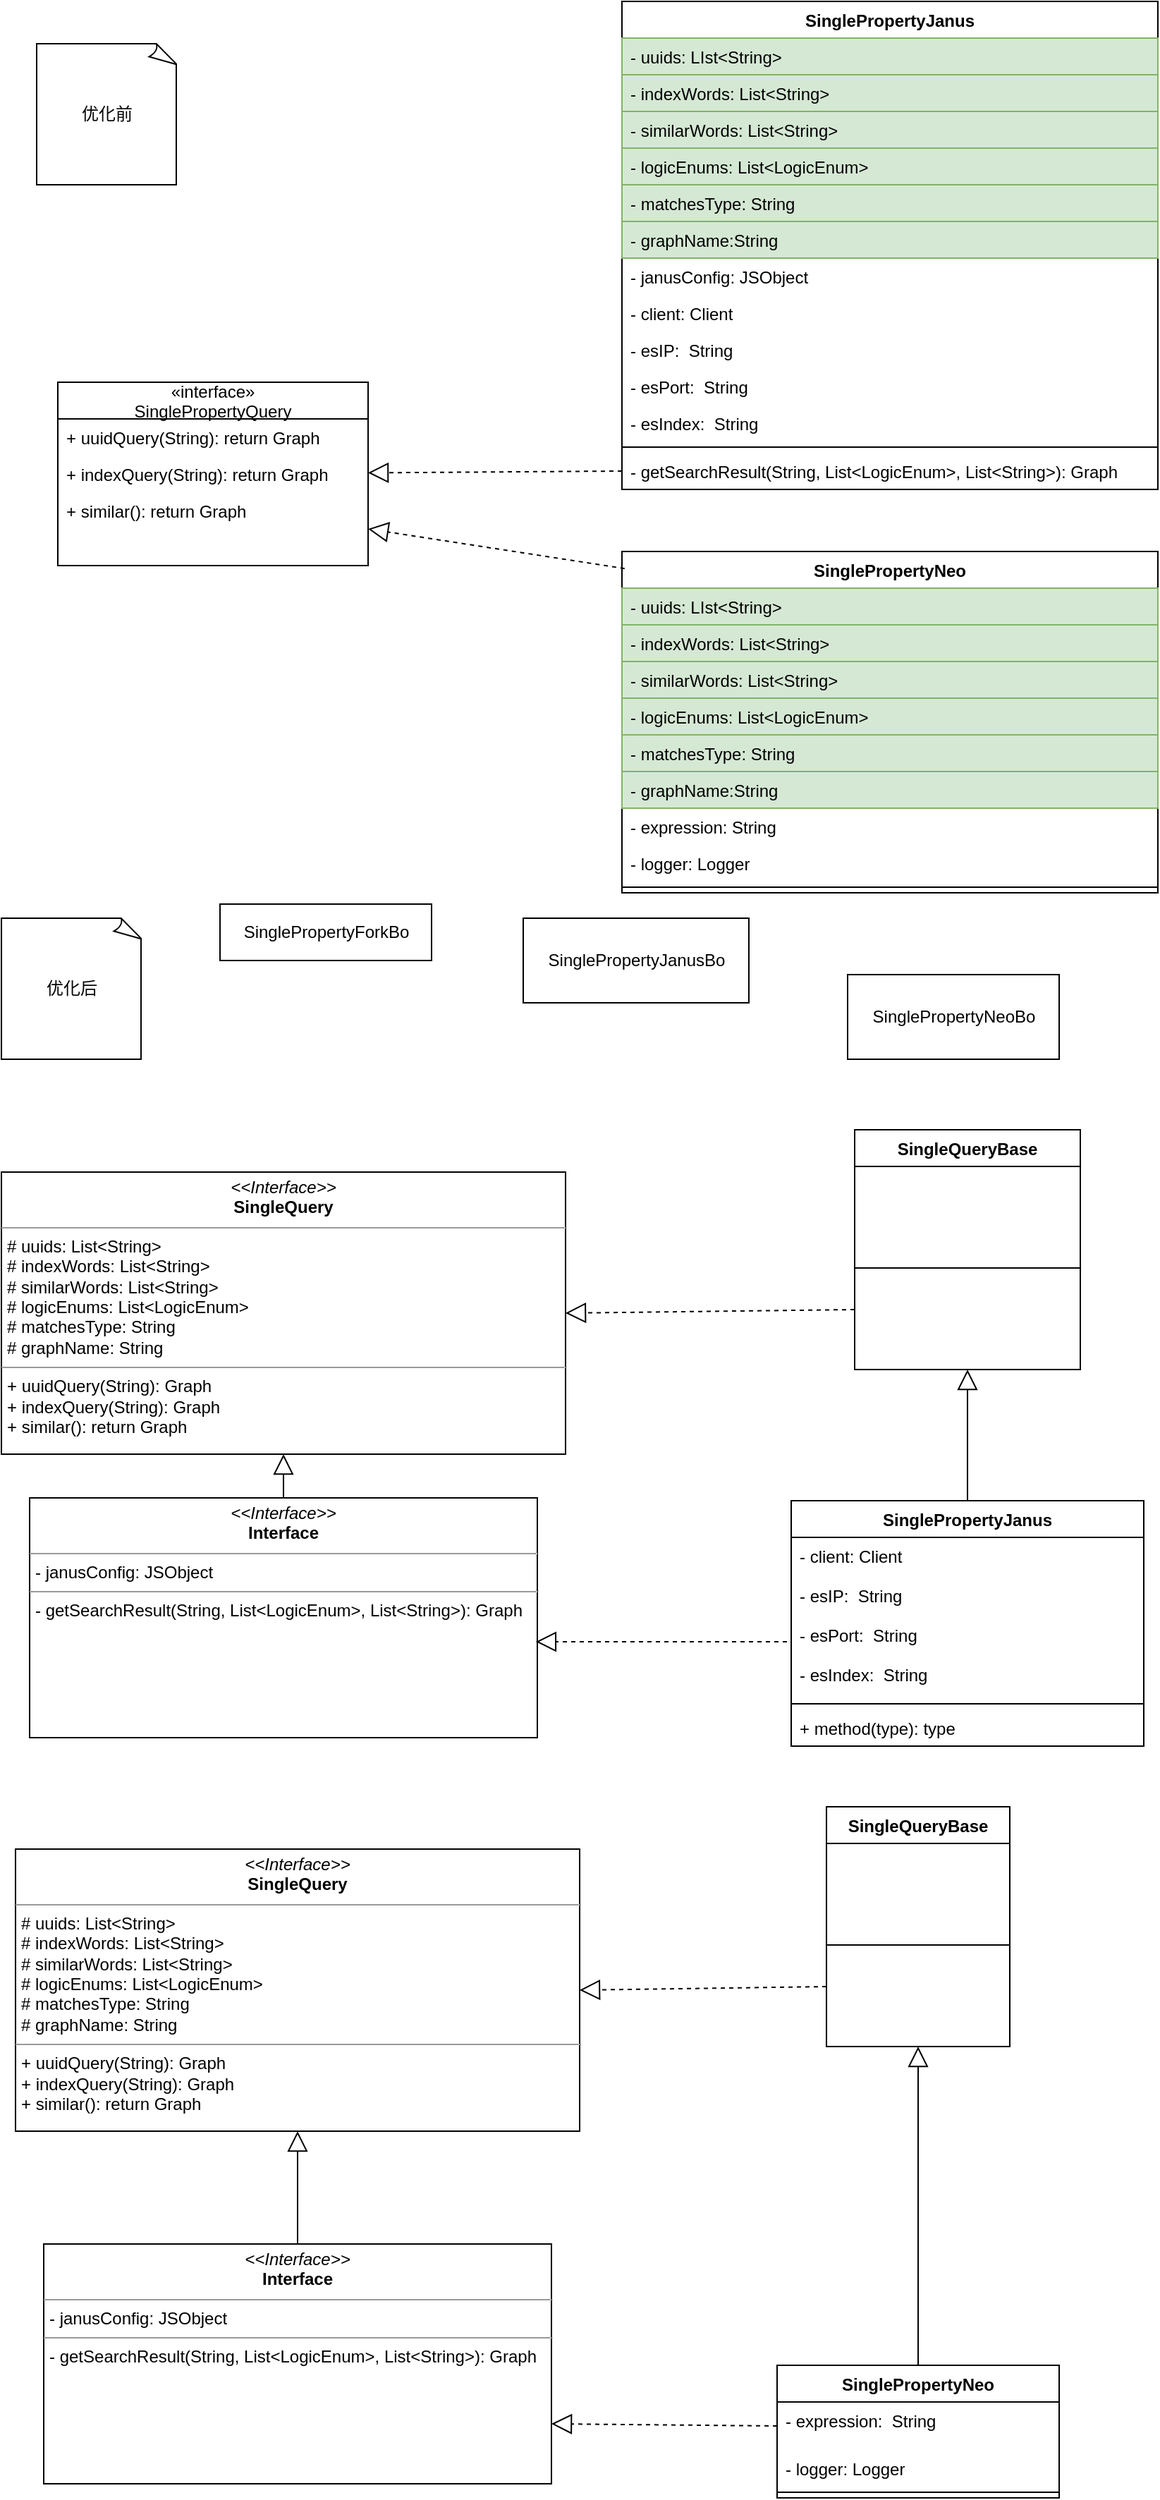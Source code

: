 <mxfile version="12.4.8" type="github">
  <diagram id="G2ogYklyL5Db48j7b1n5" name="Page-1">
    <mxGraphModel dx="974" dy="626" grid="1" gridSize="10" guides="1" tooltips="1" connect="1" arrows="1" fold="1" page="1" pageScale="1" pageWidth="827" pageHeight="1169" math="0" shadow="0">
      <root>
        <mxCell id="0"/>
        <mxCell id="1" parent="0"/>
        <mxCell id="mHAzWjMiSucVYzspW-z2-1" value="SinglePropertyJanus" style="swimlane;fontStyle=1;align=center;verticalAlign=top;childLayout=stackLayout;horizontal=1;startSize=26;horizontalStack=0;resizeParent=1;resizeParentMax=0;resizeLast=0;collapsible=1;marginBottom=0;" parent="1" vertex="1">
          <mxGeometry x="480" y="30" width="380" height="346" as="geometry">
            <mxRectangle x="580" y="980" width="160" height="26" as="alternateBounds"/>
          </mxGeometry>
        </mxCell>
        <mxCell id="mHAzWjMiSucVYzspW-z2-2" value="- uuids: LIst&lt;String&gt;" style="text;strokeColor=#82b366;fillColor=#d5e8d4;align=left;verticalAlign=top;spacingLeft=4;spacingRight=4;overflow=hidden;rotatable=0;points=[[0,0.5],[1,0.5]];portConstraint=eastwest;" parent="mHAzWjMiSucVYzspW-z2-1" vertex="1">
          <mxGeometry y="26" width="380" height="26" as="geometry"/>
        </mxCell>
        <mxCell id="6idwSDvZabJfZZZhELq6-32" value="- indexWords: List&lt;String&gt;" style="text;strokeColor=#82b366;fillColor=#d5e8d4;align=left;verticalAlign=top;spacingLeft=4;spacingRight=4;overflow=hidden;rotatable=0;points=[[0,0.5],[1,0.5]];portConstraint=eastwest;" vertex="1" parent="mHAzWjMiSucVYzspW-z2-1">
          <mxGeometry y="52" width="380" height="26" as="geometry"/>
        </mxCell>
        <mxCell id="6idwSDvZabJfZZZhELq6-33" value="- similarWords: List&lt;String&gt;" style="text;strokeColor=#82b366;fillColor=#d5e8d4;align=left;verticalAlign=top;spacingLeft=4;spacingRight=4;overflow=hidden;rotatable=0;points=[[0,0.5],[1,0.5]];portConstraint=eastwest;" vertex="1" parent="mHAzWjMiSucVYzspW-z2-1">
          <mxGeometry y="78" width="380" height="26" as="geometry"/>
        </mxCell>
        <mxCell id="6idwSDvZabJfZZZhELq6-35" value="- logicEnums: List&lt;LogicEnum&gt;" style="text;strokeColor=#82b366;fillColor=#d5e8d4;align=left;verticalAlign=top;spacingLeft=4;spacingRight=4;overflow=hidden;rotatable=0;points=[[0,0.5],[1,0.5]];portConstraint=eastwest;" vertex="1" parent="mHAzWjMiSucVYzspW-z2-1">
          <mxGeometry y="104" width="380" height="26" as="geometry"/>
        </mxCell>
        <mxCell id="6idwSDvZabJfZZZhELq6-36" value="- matchesType: String" style="text;strokeColor=#82b366;fillColor=#d5e8d4;align=left;verticalAlign=top;spacingLeft=4;spacingRight=4;overflow=hidden;rotatable=0;points=[[0,0.5],[1,0.5]];portConstraint=eastwest;" vertex="1" parent="mHAzWjMiSucVYzspW-z2-1">
          <mxGeometry y="130" width="380" height="26" as="geometry"/>
        </mxCell>
        <mxCell id="6idwSDvZabJfZZZhELq6-37" value="- graphName:String " style="text;strokeColor=#82b366;fillColor=#d5e8d4;align=left;verticalAlign=top;spacingLeft=4;spacingRight=4;overflow=hidden;rotatable=0;points=[[0,0.5],[1,0.5]];portConstraint=eastwest;" vertex="1" parent="mHAzWjMiSucVYzspW-z2-1">
          <mxGeometry y="156" width="380" height="26" as="geometry"/>
        </mxCell>
        <mxCell id="6idwSDvZabJfZZZhELq6-34" value="- janusConfig: JSObject" style="text;strokeColor=none;fillColor=none;align=left;verticalAlign=top;spacingLeft=4;spacingRight=4;overflow=hidden;rotatable=0;points=[[0,0.5],[1,0.5]];portConstraint=eastwest;" vertex="1" parent="mHAzWjMiSucVYzspW-z2-1">
          <mxGeometry y="182" width="380" height="26" as="geometry"/>
        </mxCell>
        <mxCell id="6idwSDvZabJfZZZhELq6-39" value="- client: Client" style="text;strokeColor=none;fillColor=none;align=left;verticalAlign=top;spacingLeft=4;spacingRight=4;overflow=hidden;rotatable=0;points=[[0,0.5],[1,0.5]];portConstraint=eastwest;" vertex="1" parent="mHAzWjMiSucVYzspW-z2-1">
          <mxGeometry y="208" width="380" height="26" as="geometry"/>
        </mxCell>
        <mxCell id="6idwSDvZabJfZZZhELq6-40" value="- esIP:  String" style="text;strokeColor=none;fillColor=none;align=left;verticalAlign=top;spacingLeft=4;spacingRight=4;overflow=hidden;rotatable=0;points=[[0,0.5],[1,0.5]];portConstraint=eastwest;" vertex="1" parent="mHAzWjMiSucVYzspW-z2-1">
          <mxGeometry y="234" width="380" height="26" as="geometry"/>
        </mxCell>
        <mxCell id="6idwSDvZabJfZZZhELq6-41" value="- esPort:  String" style="text;strokeColor=none;fillColor=none;align=left;verticalAlign=top;spacingLeft=4;spacingRight=4;overflow=hidden;rotatable=0;points=[[0,0.5],[1,0.5]];portConstraint=eastwest;" vertex="1" parent="mHAzWjMiSucVYzspW-z2-1">
          <mxGeometry y="260" width="380" height="26" as="geometry"/>
        </mxCell>
        <mxCell id="6idwSDvZabJfZZZhELq6-38" value="- esIndex:  String" style="text;strokeColor=none;fillColor=none;align=left;verticalAlign=top;spacingLeft=4;spacingRight=4;overflow=hidden;rotatable=0;points=[[0,0.5],[1,0.5]];portConstraint=eastwest;" vertex="1" parent="mHAzWjMiSucVYzspW-z2-1">
          <mxGeometry y="286" width="380" height="26" as="geometry"/>
        </mxCell>
        <mxCell id="mHAzWjMiSucVYzspW-z2-3" value="" style="line;strokeWidth=1;fillColor=none;align=left;verticalAlign=middle;spacingTop=-1;spacingLeft=3;spacingRight=3;rotatable=0;labelPosition=right;points=[];portConstraint=eastwest;" parent="mHAzWjMiSucVYzspW-z2-1" vertex="1">
          <mxGeometry y="312" width="380" height="8" as="geometry"/>
        </mxCell>
        <mxCell id="6idwSDvZabJfZZZhELq6-44" value="- getSearchResult(String, List&lt;LogicEnum&gt;, List&lt;String&gt;): Graph" style="text;strokeColor=none;fillColor=none;align=left;verticalAlign=top;spacingLeft=4;spacingRight=4;overflow=hidden;rotatable=0;points=[[0,0.5],[1,0.5]];portConstraint=eastwest;" vertex="1" parent="mHAzWjMiSucVYzspW-z2-1">
          <mxGeometry y="320" width="380" height="26" as="geometry"/>
        </mxCell>
        <mxCell id="6idwSDvZabJfZZZhELq6-1" value="SinglePropertyNeoBo" style="html=1;" vertex="1" parent="1">
          <mxGeometry x="640" y="720" width="150" height="60" as="geometry"/>
        </mxCell>
        <mxCell id="6idwSDvZabJfZZZhELq6-11" value="«interface»&#xa;SinglePropertyQuery" style="swimlane;fontStyle=0;childLayout=stackLayout;horizontal=1;startSize=26;fillColor=none;horizontalStack=0;resizeParent=1;resizeParentMax=0;resizeLast=0;collapsible=1;marginBottom=0;" vertex="1" parent="1">
          <mxGeometry x="80" y="300" width="220" height="130" as="geometry"/>
        </mxCell>
        <mxCell id="6idwSDvZabJfZZZhELq6-12" value="+ uuidQuery(String): return Graph" style="text;strokeColor=none;fillColor=none;align=left;verticalAlign=top;spacingLeft=4;spacingRight=4;overflow=hidden;rotatable=0;points=[[0,0.5],[1,0.5]];portConstraint=eastwest;" vertex="1" parent="6idwSDvZabJfZZZhELq6-11">
          <mxGeometry y="26" width="220" height="26" as="geometry"/>
        </mxCell>
        <mxCell id="6idwSDvZabJfZZZhELq6-13" value="+ indexQuery(String): return Graph" style="text;strokeColor=none;fillColor=none;align=left;verticalAlign=top;spacingLeft=4;spacingRight=4;overflow=hidden;rotatable=0;points=[[0,0.5],[1,0.5]];portConstraint=eastwest;" vertex="1" parent="6idwSDvZabJfZZZhELq6-11">
          <mxGeometry y="52" width="220" height="26" as="geometry"/>
        </mxCell>
        <mxCell id="6idwSDvZabJfZZZhELq6-14" value="+ similar(): return Graph" style="text;strokeColor=none;fillColor=none;align=left;verticalAlign=top;spacingLeft=4;spacingRight=4;overflow=hidden;rotatable=0;points=[[0,0.5],[1,0.5]];portConstraint=eastwest;" vertex="1" parent="6idwSDvZabJfZZZhELq6-11">
          <mxGeometry y="78" width="220" height="52" as="geometry"/>
        </mxCell>
        <mxCell id="6idwSDvZabJfZZZhELq6-21" value="SinglePropertyNeo" style="swimlane;fontStyle=1;align=center;verticalAlign=top;childLayout=stackLayout;horizontal=1;startSize=26;horizontalStack=0;resizeParent=1;resizeParentMax=0;resizeLast=0;collapsible=1;marginBottom=0;" vertex="1" parent="1">
          <mxGeometry x="590" y="1706" width="200" height="94" as="geometry"/>
        </mxCell>
        <mxCell id="6idwSDvZabJfZZZhELq6-22" value="- expression:  String" style="text;strokeColor=none;fillColor=none;align=left;verticalAlign=top;spacingLeft=4;spacingRight=4;overflow=hidden;rotatable=0;points=[[0,0.5],[1,0.5]];portConstraint=eastwest;" vertex="1" parent="6idwSDvZabJfZZZhELq6-21">
          <mxGeometry y="26" width="200" height="34" as="geometry"/>
        </mxCell>
        <mxCell id="6idwSDvZabJfZZZhELq6-26" value="- logger: Logger" style="text;strokeColor=none;fillColor=none;align=left;verticalAlign=top;spacingLeft=4;spacingRight=4;overflow=hidden;rotatable=0;points=[[0,0.5],[1,0.5]];portConstraint=eastwest;" vertex="1" parent="6idwSDvZabJfZZZhELq6-21">
          <mxGeometry y="60" width="200" height="26" as="geometry"/>
        </mxCell>
        <mxCell id="6idwSDvZabJfZZZhELq6-23" value="" style="line;strokeWidth=1;fillColor=none;align=left;verticalAlign=middle;spacingTop=-1;spacingLeft=3;spacingRight=3;rotatable=0;labelPosition=right;points=[];portConstraint=eastwest;" vertex="1" parent="6idwSDvZabJfZZZhELq6-21">
          <mxGeometry y="86" width="200" height="8" as="geometry"/>
        </mxCell>
        <mxCell id="6idwSDvZabJfZZZhELq6-46" value="SinglePropertyNeo" style="swimlane;fontStyle=1;align=center;verticalAlign=top;childLayout=stackLayout;horizontal=1;startSize=26;horizontalStack=0;resizeParent=1;resizeParentMax=0;resizeLast=0;collapsible=1;marginBottom=0;" vertex="1" parent="1">
          <mxGeometry x="480" y="420" width="380" height="242" as="geometry">
            <mxRectangle x="580" y="980" width="160" height="26" as="alternateBounds"/>
          </mxGeometry>
        </mxCell>
        <mxCell id="6idwSDvZabJfZZZhELq6-47" value="- uuids: LIst&lt;String&gt;" style="text;strokeColor=#82b366;fillColor=#d5e8d4;align=left;verticalAlign=top;spacingLeft=4;spacingRight=4;overflow=hidden;rotatable=0;points=[[0,0.5],[1,0.5]];portConstraint=eastwest;" vertex="1" parent="6idwSDvZabJfZZZhELq6-46">
          <mxGeometry y="26" width="380" height="26" as="geometry"/>
        </mxCell>
        <mxCell id="6idwSDvZabJfZZZhELq6-48" value="- indexWords: List&lt;String&gt;" style="text;strokeColor=#82b366;fillColor=#d5e8d4;align=left;verticalAlign=top;spacingLeft=4;spacingRight=4;overflow=hidden;rotatable=0;points=[[0,0.5],[1,0.5]];portConstraint=eastwest;" vertex="1" parent="6idwSDvZabJfZZZhELq6-46">
          <mxGeometry y="52" width="380" height="26" as="geometry"/>
        </mxCell>
        <mxCell id="6idwSDvZabJfZZZhELq6-49" value="- similarWords: List&lt;String&gt;" style="text;strokeColor=#82b366;fillColor=#d5e8d4;align=left;verticalAlign=top;spacingLeft=4;spacingRight=4;overflow=hidden;rotatable=0;points=[[0,0.5],[1,0.5]];portConstraint=eastwest;" vertex="1" parent="6idwSDvZabJfZZZhELq6-46">
          <mxGeometry y="78" width="380" height="26" as="geometry"/>
        </mxCell>
        <mxCell id="6idwSDvZabJfZZZhELq6-50" value="- logicEnums: List&lt;LogicEnum&gt;" style="text;strokeColor=#82b366;fillColor=#d5e8d4;align=left;verticalAlign=top;spacingLeft=4;spacingRight=4;overflow=hidden;rotatable=0;points=[[0,0.5],[1,0.5]];portConstraint=eastwest;" vertex="1" parent="6idwSDvZabJfZZZhELq6-46">
          <mxGeometry y="104" width="380" height="26" as="geometry"/>
        </mxCell>
        <mxCell id="6idwSDvZabJfZZZhELq6-51" value="- matchesType: String" style="text;strokeColor=#82b366;fillColor=#d5e8d4;align=left;verticalAlign=top;spacingLeft=4;spacingRight=4;overflow=hidden;rotatable=0;points=[[0,0.5],[1,0.5]];portConstraint=eastwest;" vertex="1" parent="6idwSDvZabJfZZZhELq6-46">
          <mxGeometry y="130" width="380" height="26" as="geometry"/>
        </mxCell>
        <mxCell id="6idwSDvZabJfZZZhELq6-52" value="- graphName:String " style="text;strokeColor=#82b366;fillColor=#d5e8d4;align=left;verticalAlign=top;spacingLeft=4;spacingRight=4;overflow=hidden;rotatable=0;points=[[0,0.5],[1,0.5]];portConstraint=eastwest;" vertex="1" parent="6idwSDvZabJfZZZhELq6-46">
          <mxGeometry y="156" width="380" height="26" as="geometry"/>
        </mxCell>
        <mxCell id="6idwSDvZabJfZZZhELq6-53" value="- expression: String" style="text;strokeColor=none;fillColor=none;align=left;verticalAlign=top;spacingLeft=4;spacingRight=4;overflow=hidden;rotatable=0;points=[[0,0.5],[1,0.5]];portConstraint=eastwest;" vertex="1" parent="6idwSDvZabJfZZZhELq6-46">
          <mxGeometry y="182" width="380" height="26" as="geometry"/>
        </mxCell>
        <mxCell id="6idwSDvZabJfZZZhELq6-54" value="- logger: Logger" style="text;strokeColor=none;fillColor=none;align=left;verticalAlign=top;spacingLeft=4;spacingRight=4;overflow=hidden;rotatable=0;points=[[0,0.5],[1,0.5]];portConstraint=eastwest;" vertex="1" parent="6idwSDvZabJfZZZhELq6-46">
          <mxGeometry y="208" width="380" height="26" as="geometry"/>
        </mxCell>
        <mxCell id="6idwSDvZabJfZZZhELq6-58" value="" style="line;strokeWidth=1;fillColor=none;align=left;verticalAlign=middle;spacingTop=-1;spacingLeft=3;spacingRight=3;rotatable=0;labelPosition=right;points=[];portConstraint=eastwest;" vertex="1" parent="6idwSDvZabJfZZZhELq6-46">
          <mxGeometry y="234" width="380" height="8" as="geometry"/>
        </mxCell>
        <mxCell id="6idwSDvZabJfZZZhELq6-75" value="优化前" style="whiteSpace=wrap;html=1;shape=mxgraph.basic.document" vertex="1" parent="1">
          <mxGeometry x="65" y="60" width="100" height="100" as="geometry"/>
        </mxCell>
        <mxCell id="6idwSDvZabJfZZZhELq6-76" value="SinglePropertyJanusBo" style="html=1;" vertex="1" parent="1">
          <mxGeometry x="410" y="680" width="160" height="60" as="geometry"/>
        </mxCell>
        <mxCell id="6idwSDvZabJfZZZhELq6-77" value="SinglePropertyForkBo" style="html=1;" vertex="1" parent="1">
          <mxGeometry x="195" y="670" width="150" height="40" as="geometry"/>
        </mxCell>
        <mxCell id="6idwSDvZabJfZZZhELq6-78" value="优化后" style="whiteSpace=wrap;html=1;shape=mxgraph.basic.document" vertex="1" parent="1">
          <mxGeometry x="40" y="680" width="100" height="100" as="geometry"/>
        </mxCell>
        <mxCell id="6idwSDvZabJfZZZhELq6-90" value="" style="endArrow=block;dashed=1;endFill=0;endSize=12;html=1;exitX=0.005;exitY=0.05;exitDx=0;exitDy=0;exitPerimeter=0;entryX=1;entryY=0.5;entryDx=0;entryDy=0;" edge="1" parent="1" source="6idwSDvZabJfZZZhELq6-46" target="6idwSDvZabJfZZZhELq6-14">
          <mxGeometry width="160" relative="1" as="geometry">
            <mxPoint x="165" y="490" as="sourcePoint"/>
            <mxPoint x="325" y="490" as="targetPoint"/>
          </mxGeometry>
        </mxCell>
        <mxCell id="6idwSDvZabJfZZZhELq6-91" value="" style="endArrow=block;dashed=1;endFill=0;endSize=12;html=1;exitX=0;exitY=0.5;exitDx=0;exitDy=0;" edge="1" parent="1" source="6idwSDvZabJfZZZhELq6-44" target="6idwSDvZabJfZZZhELq6-11">
          <mxGeometry width="160" relative="1" as="geometry">
            <mxPoint x="150" y="580" as="sourcePoint"/>
            <mxPoint x="310" y="580" as="targetPoint"/>
          </mxGeometry>
        </mxCell>
        <mxCell id="6idwSDvZabJfZZZhELq6-96" value="&lt;p style=&quot;margin: 0px ; margin-top: 4px ; text-align: center&quot;&gt;&lt;i&gt;&amp;lt;&amp;lt;Interface&amp;gt;&amp;gt;&lt;/i&gt;&lt;br&gt;&lt;b&gt;SingleQuery&lt;/b&gt;&lt;/p&gt;&lt;hr size=&quot;1&quot;&gt;&lt;p style=&quot;margin: 0px ; margin-left: 4px&quot;&gt;# uuids: List&amp;lt;String&amp;gt;&lt;br&gt;# indexWords: List&amp;lt;String&amp;gt;&lt;/p&gt;&lt;p style=&quot;margin: 0px ; margin-left: 4px&quot;&gt;# similarWords: List&amp;lt;String&amp;gt;&lt;/p&gt;&lt;p style=&quot;margin: 0px ; margin-left: 4px&quot;&gt;# logicEnums: List&amp;lt;LogicEnum&amp;gt;&lt;/p&gt;&lt;p style=&quot;margin: 0px ; margin-left: 4px&quot;&gt;# matchesType: String&lt;/p&gt;&lt;p style=&quot;margin: 0px ; margin-left: 4px&quot;&gt;# graphName: String&lt;/p&gt;&lt;hr size=&quot;1&quot;&gt;&lt;p style=&quot;margin: 0px ; margin-left: 4px&quot;&gt;+ uuidQuery(String): Graph&lt;/p&gt;&lt;p style=&quot;margin: 0px ; margin-left: 4px&quot;&gt;+ indexQuery(String): Graph&lt;/p&gt;&lt;p style=&quot;margin: 0px ; margin-left: 4px&quot;&gt;+ similar(): return Graph&lt;br&gt;&lt;/p&gt;" style="verticalAlign=top;align=left;overflow=fill;fontSize=12;fontFamily=Helvetica;html=1;" vertex="1" parent="1">
          <mxGeometry x="40" y="860" width="400" height="200" as="geometry"/>
        </mxCell>
        <mxCell id="6idwSDvZabJfZZZhELq6-103" value="SingleQueryBase" style="swimlane;fontStyle=1;align=center;verticalAlign=top;childLayout=stackLayout;horizontal=1;startSize=26;horizontalStack=0;resizeParent=1;resizeParentMax=0;resizeLast=0;collapsible=1;marginBottom=0;" vertex="1" parent="1">
          <mxGeometry x="645" y="830" width="160" height="170" as="geometry"/>
        </mxCell>
        <mxCell id="6idwSDvZabJfZZZhELq6-105" value="" style="line;strokeWidth=1;fillColor=none;align=left;verticalAlign=middle;spacingTop=-1;spacingLeft=3;spacingRight=3;rotatable=0;labelPosition=right;points=[];portConstraint=eastwest;" vertex="1" parent="6idwSDvZabJfZZZhELq6-103">
          <mxGeometry y="26" width="160" height="144" as="geometry"/>
        </mxCell>
        <mxCell id="6idwSDvZabJfZZZhELq6-107" value="" style="endArrow=block;dashed=1;endFill=0;endSize=12;html=1;entryX=1;entryY=0.5;entryDx=0;entryDy=0;exitX=0;exitY=0.75;exitDx=0;exitDy=0;" edge="1" parent="1" source="6idwSDvZabJfZZZhELq6-103" target="6idwSDvZabJfZZZhELq6-96">
          <mxGeometry width="160" relative="1" as="geometry">
            <mxPoint x="510" y="1020" as="sourcePoint"/>
            <mxPoint x="670" y="1020" as="targetPoint"/>
          </mxGeometry>
        </mxCell>
        <mxCell id="6idwSDvZabJfZZZhELq6-111" value="&lt;p style=&quot;margin: 0px ; margin-top: 4px ; text-align: center&quot;&gt;&lt;i&gt;&amp;lt;&amp;lt;Interface&amp;gt;&amp;gt;&lt;/i&gt;&lt;br&gt;&lt;b&gt;Interface&lt;/b&gt;&lt;/p&gt;&lt;hr size=&quot;1&quot;&gt;&lt;p style=&quot;margin: 0px ; margin-left: 4px&quot;&gt;- janusConfig: JSObject&lt;br&gt;&lt;/p&gt;&lt;hr size=&quot;1&quot;&gt;&lt;p style=&quot;margin: 0px ; margin-left: 4px&quot;&gt;- getSearchResult(String, List&amp;lt;LogicEnum&amp;gt;, List&amp;lt;String&amp;gt;): Graph&lt;br&gt;&lt;/p&gt;" style="verticalAlign=top;align=left;overflow=fill;fontSize=12;fontFamily=Helvetica;html=1;" vertex="1" parent="1">
          <mxGeometry x="60" y="1091" width="360" height="170" as="geometry"/>
        </mxCell>
        <mxCell id="6idwSDvZabJfZZZhELq6-113" value="SinglePropertyJanus" style="swimlane;fontStyle=1;align=center;verticalAlign=top;childLayout=stackLayout;horizontal=1;startSize=26;horizontalStack=0;resizeParent=1;resizeParentMax=0;resizeLast=0;collapsible=1;marginBottom=0;" vertex="1" parent="1">
          <mxGeometry x="600" y="1093" width="250" height="174" as="geometry"/>
        </mxCell>
        <mxCell id="6idwSDvZabJfZZZhELq6-114" value="- client: Client&#xa;&#xa;- esIP:  String&#xa;&#xa;- esPort:  String&#xa;&#xa;- esIndex:  String" style="text;strokeColor=none;fillColor=none;align=left;verticalAlign=top;spacingLeft=4;spacingRight=4;overflow=hidden;rotatable=0;points=[[0,0.5],[1,0.5]];portConstraint=eastwest;" vertex="1" parent="6idwSDvZabJfZZZhELq6-113">
          <mxGeometry y="26" width="250" height="114" as="geometry"/>
        </mxCell>
        <mxCell id="6idwSDvZabJfZZZhELq6-115" value="" style="line;strokeWidth=1;fillColor=none;align=left;verticalAlign=middle;spacingTop=-1;spacingLeft=3;spacingRight=3;rotatable=0;labelPosition=right;points=[];portConstraint=eastwest;" vertex="1" parent="6idwSDvZabJfZZZhELq6-113">
          <mxGeometry y="140" width="250" height="8" as="geometry"/>
        </mxCell>
        <mxCell id="6idwSDvZabJfZZZhELq6-116" value="+ method(type): type" style="text;strokeColor=none;fillColor=none;align=left;verticalAlign=top;spacingLeft=4;spacingRight=4;overflow=hidden;rotatable=0;points=[[0,0.5],[1,0.5]];portConstraint=eastwest;" vertex="1" parent="6idwSDvZabJfZZZhELq6-113">
          <mxGeometry y="148" width="250" height="26" as="geometry"/>
        </mxCell>
        <mxCell id="6idwSDvZabJfZZZhELq6-117" value="" style="edgeStyle=none;html=1;endSize=12;endArrow=block;endFill=0;entryX=0.5;entryY=1;entryDx=0;entryDy=0;exitX=0.5;exitY=0;exitDx=0;exitDy=0;" edge="1" parent="1" source="6idwSDvZabJfZZZhELq6-113" target="6idwSDvZabJfZZZhELq6-103">
          <mxGeometry width="160" relative="1" as="geometry">
            <mxPoint x="420" y="1070" as="sourcePoint"/>
            <mxPoint x="580" y="1070" as="targetPoint"/>
          </mxGeometry>
        </mxCell>
        <mxCell id="6idwSDvZabJfZZZhELq6-118" value="" style="endArrow=block;dashed=1;endFill=0;endSize=12;html=1;exitX=-0.012;exitY=0.649;exitDx=0;exitDy=0;exitPerimeter=0;entryX=0.997;entryY=0.6;entryDx=0;entryDy=0;entryPerimeter=0;" edge="1" parent="1" source="6idwSDvZabJfZZZhELq6-114" target="6idwSDvZabJfZZZhELq6-111">
          <mxGeometry width="160" relative="1" as="geometry">
            <mxPoint x="600" y="1169" as="sourcePoint"/>
            <mxPoint x="450" y="1180" as="targetPoint"/>
          </mxGeometry>
        </mxCell>
        <mxCell id="6idwSDvZabJfZZZhELq6-119" value="" style="edgeStyle=none;html=1;endSize=12;endArrow=block;endFill=0;entryX=0.5;entryY=1;entryDx=0;entryDy=0;exitX=0.5;exitY=0;exitDx=0;exitDy=0;" edge="1" parent="1" source="6idwSDvZabJfZZZhELq6-111" target="6idwSDvZabJfZZZhELq6-96">
          <mxGeometry width="160" relative="1" as="geometry">
            <mxPoint x="420" y="1080" as="sourcePoint"/>
            <mxPoint x="580" y="1080" as="targetPoint"/>
          </mxGeometry>
        </mxCell>
        <mxCell id="6idwSDvZabJfZZZhELq6-120" value="&lt;p style=&quot;margin: 0px ; margin-top: 4px ; text-align: center&quot;&gt;&lt;i&gt;&amp;lt;&amp;lt;Interface&amp;gt;&amp;gt;&lt;/i&gt;&lt;br&gt;&lt;b&gt;SingleQuery&lt;/b&gt;&lt;/p&gt;&lt;hr size=&quot;1&quot;&gt;&lt;p style=&quot;margin: 0px ; margin-left: 4px&quot;&gt;# uuids: List&amp;lt;String&amp;gt;&lt;br&gt;# indexWords: List&amp;lt;String&amp;gt;&lt;/p&gt;&lt;p style=&quot;margin: 0px ; margin-left: 4px&quot;&gt;# similarWords: List&amp;lt;String&amp;gt;&lt;/p&gt;&lt;p style=&quot;margin: 0px ; margin-left: 4px&quot;&gt;# logicEnums: List&amp;lt;LogicEnum&amp;gt;&lt;/p&gt;&lt;p style=&quot;margin: 0px ; margin-left: 4px&quot;&gt;# matchesType: String&lt;/p&gt;&lt;p style=&quot;margin: 0px ; margin-left: 4px&quot;&gt;# graphName: String&lt;/p&gt;&lt;hr size=&quot;1&quot;&gt;&lt;p style=&quot;margin: 0px ; margin-left: 4px&quot;&gt;+ uuidQuery(String): Graph&lt;/p&gt;&lt;p style=&quot;margin: 0px ; margin-left: 4px&quot;&gt;+ indexQuery(String): Graph&lt;/p&gt;&lt;p style=&quot;margin: 0px ; margin-left: 4px&quot;&gt;+ similar(): return Graph&lt;br&gt;&lt;/p&gt;" style="verticalAlign=top;align=left;overflow=fill;fontSize=12;fontFamily=Helvetica;html=1;" vertex="1" parent="1">
          <mxGeometry x="50" y="1340" width="400" height="200" as="geometry"/>
        </mxCell>
        <mxCell id="6idwSDvZabJfZZZhELq6-121" value="SingleQueryBase" style="swimlane;fontStyle=1;align=center;verticalAlign=top;childLayout=stackLayout;horizontal=1;startSize=26;horizontalStack=0;resizeParent=1;resizeParentMax=0;resizeLast=0;collapsible=1;marginBottom=0;" vertex="1" parent="1">
          <mxGeometry x="625" y="1310" width="130" height="170" as="geometry"/>
        </mxCell>
        <mxCell id="6idwSDvZabJfZZZhELq6-122" value="" style="line;strokeWidth=1;fillColor=none;align=left;verticalAlign=middle;spacingTop=-1;spacingLeft=3;spacingRight=3;rotatable=0;labelPosition=right;points=[];portConstraint=eastwest;" vertex="1" parent="6idwSDvZabJfZZZhELq6-121">
          <mxGeometry y="26" width="130" height="144" as="geometry"/>
        </mxCell>
        <mxCell id="6idwSDvZabJfZZZhELq6-123" value="" style="endArrow=block;dashed=1;endFill=0;endSize=12;html=1;entryX=1;entryY=0.5;entryDx=0;entryDy=0;exitX=0;exitY=0.75;exitDx=0;exitDy=0;" edge="1" parent="1" source="6idwSDvZabJfZZZhELq6-121" target="6idwSDvZabJfZZZhELq6-120">
          <mxGeometry width="160" relative="1" as="geometry">
            <mxPoint x="800" y="1590" as="sourcePoint"/>
            <mxPoint x="960" y="1590" as="targetPoint"/>
          </mxGeometry>
        </mxCell>
        <mxCell id="6idwSDvZabJfZZZhELq6-124" value="&lt;p style=&quot;margin: 0px ; margin-top: 4px ; text-align: center&quot;&gt;&lt;i&gt;&amp;lt;&amp;lt;Interface&amp;gt;&amp;gt;&lt;/i&gt;&lt;br&gt;&lt;b&gt;Interface&lt;/b&gt;&lt;/p&gt;&lt;hr size=&quot;1&quot;&gt;&lt;p style=&quot;margin: 0px ; margin-left: 4px&quot;&gt;- janusConfig: JSObject&lt;br&gt;&lt;/p&gt;&lt;hr size=&quot;1&quot;&gt;&lt;p style=&quot;margin: 0px ; margin-left: 4px&quot;&gt;- getSearchResult(String, List&amp;lt;LogicEnum&amp;gt;, List&amp;lt;String&amp;gt;): Graph&lt;br&gt;&lt;/p&gt;" style="verticalAlign=top;align=left;overflow=fill;fontSize=12;fontFamily=Helvetica;html=1;" vertex="1" parent="1">
          <mxGeometry x="70" y="1620" width="360" height="170" as="geometry"/>
        </mxCell>
        <mxCell id="6idwSDvZabJfZZZhELq6-129" value="" style="edgeStyle=none;html=1;endSize=12;endArrow=block;endFill=0;entryX=0.5;entryY=1;entryDx=0;entryDy=0;exitX=0.5;exitY=0;exitDx=0;exitDy=0;" edge="1" parent="1" source="6idwSDvZabJfZZZhELq6-21" target="6idwSDvZabJfZZZhELq6-121">
          <mxGeometry width="160" relative="1" as="geometry">
            <mxPoint x="690" y="1650" as="sourcePoint"/>
            <mxPoint x="870" y="1640" as="targetPoint"/>
          </mxGeometry>
        </mxCell>
        <mxCell id="6idwSDvZabJfZZZhELq6-130" value="" style="endArrow=block;dashed=1;endFill=0;endSize=12;html=1;exitX=0;exitY=0.5;exitDx=0;exitDy=0;entryX=1;entryY=0.75;entryDx=0;entryDy=0;" edge="1" parent="1" source="6idwSDvZabJfZZZhELq6-22" target="6idwSDvZabJfZZZhELq6-124">
          <mxGeometry width="160" relative="1" as="geometry">
            <mxPoint x="562" y="1749.986" as="sourcePoint"/>
            <mxPoint x="400" y="1770" as="targetPoint"/>
            <Array as="points"/>
          </mxGeometry>
        </mxCell>
        <mxCell id="6idwSDvZabJfZZZhELq6-131" value="" style="edgeStyle=none;html=1;endSize=12;endArrow=block;endFill=0;entryX=0.5;entryY=1;entryDx=0;entryDy=0;exitX=0.5;exitY=0;exitDx=0;exitDy=0;" edge="1" parent="1" source="6idwSDvZabJfZZZhELq6-124" target="6idwSDvZabJfZZZhELq6-120">
          <mxGeometry width="160" relative="1" as="geometry">
            <mxPoint x="710" y="1650" as="sourcePoint"/>
            <mxPoint x="870" y="1650" as="targetPoint"/>
          </mxGeometry>
        </mxCell>
      </root>
    </mxGraphModel>
  </diagram>
</mxfile>
